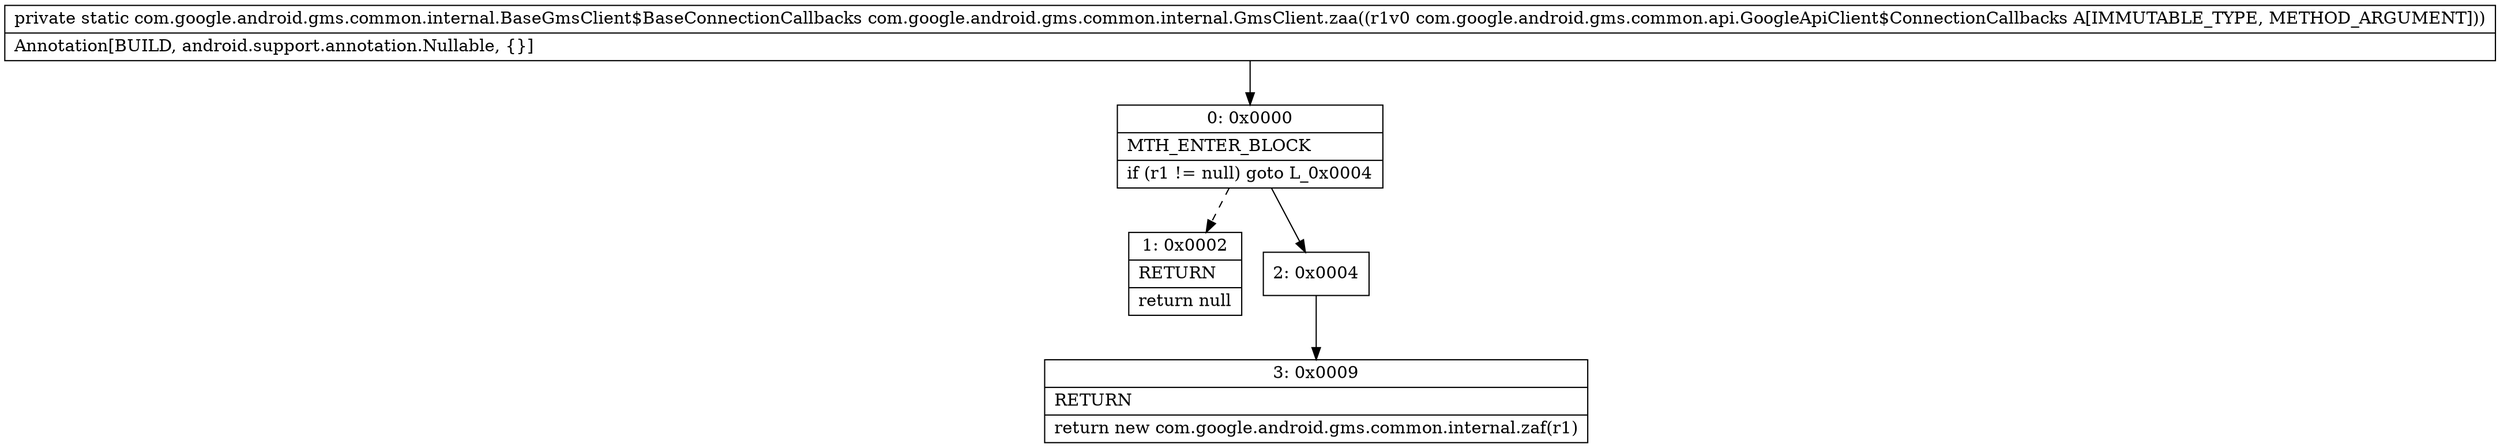 digraph "CFG forcom.google.android.gms.common.internal.GmsClient.zaa(Lcom\/google\/android\/gms\/common\/api\/GoogleApiClient$ConnectionCallbacks;)Lcom\/google\/android\/gms\/common\/internal\/BaseGmsClient$BaseConnectionCallbacks;" {
Node_0 [shape=record,label="{0\:\ 0x0000|MTH_ENTER_BLOCK\l|if (r1 != null) goto L_0x0004\l}"];
Node_1 [shape=record,label="{1\:\ 0x0002|RETURN\l|return null\l}"];
Node_2 [shape=record,label="{2\:\ 0x0004}"];
Node_3 [shape=record,label="{3\:\ 0x0009|RETURN\l|return new com.google.android.gms.common.internal.zaf(r1)\l}"];
MethodNode[shape=record,label="{private static com.google.android.gms.common.internal.BaseGmsClient$BaseConnectionCallbacks com.google.android.gms.common.internal.GmsClient.zaa((r1v0 com.google.android.gms.common.api.GoogleApiClient$ConnectionCallbacks A[IMMUTABLE_TYPE, METHOD_ARGUMENT]))  | Annotation[BUILD, android.support.annotation.Nullable, \{\}]\l}"];
MethodNode -> Node_0;
Node_0 -> Node_1[style=dashed];
Node_0 -> Node_2;
Node_2 -> Node_3;
}

